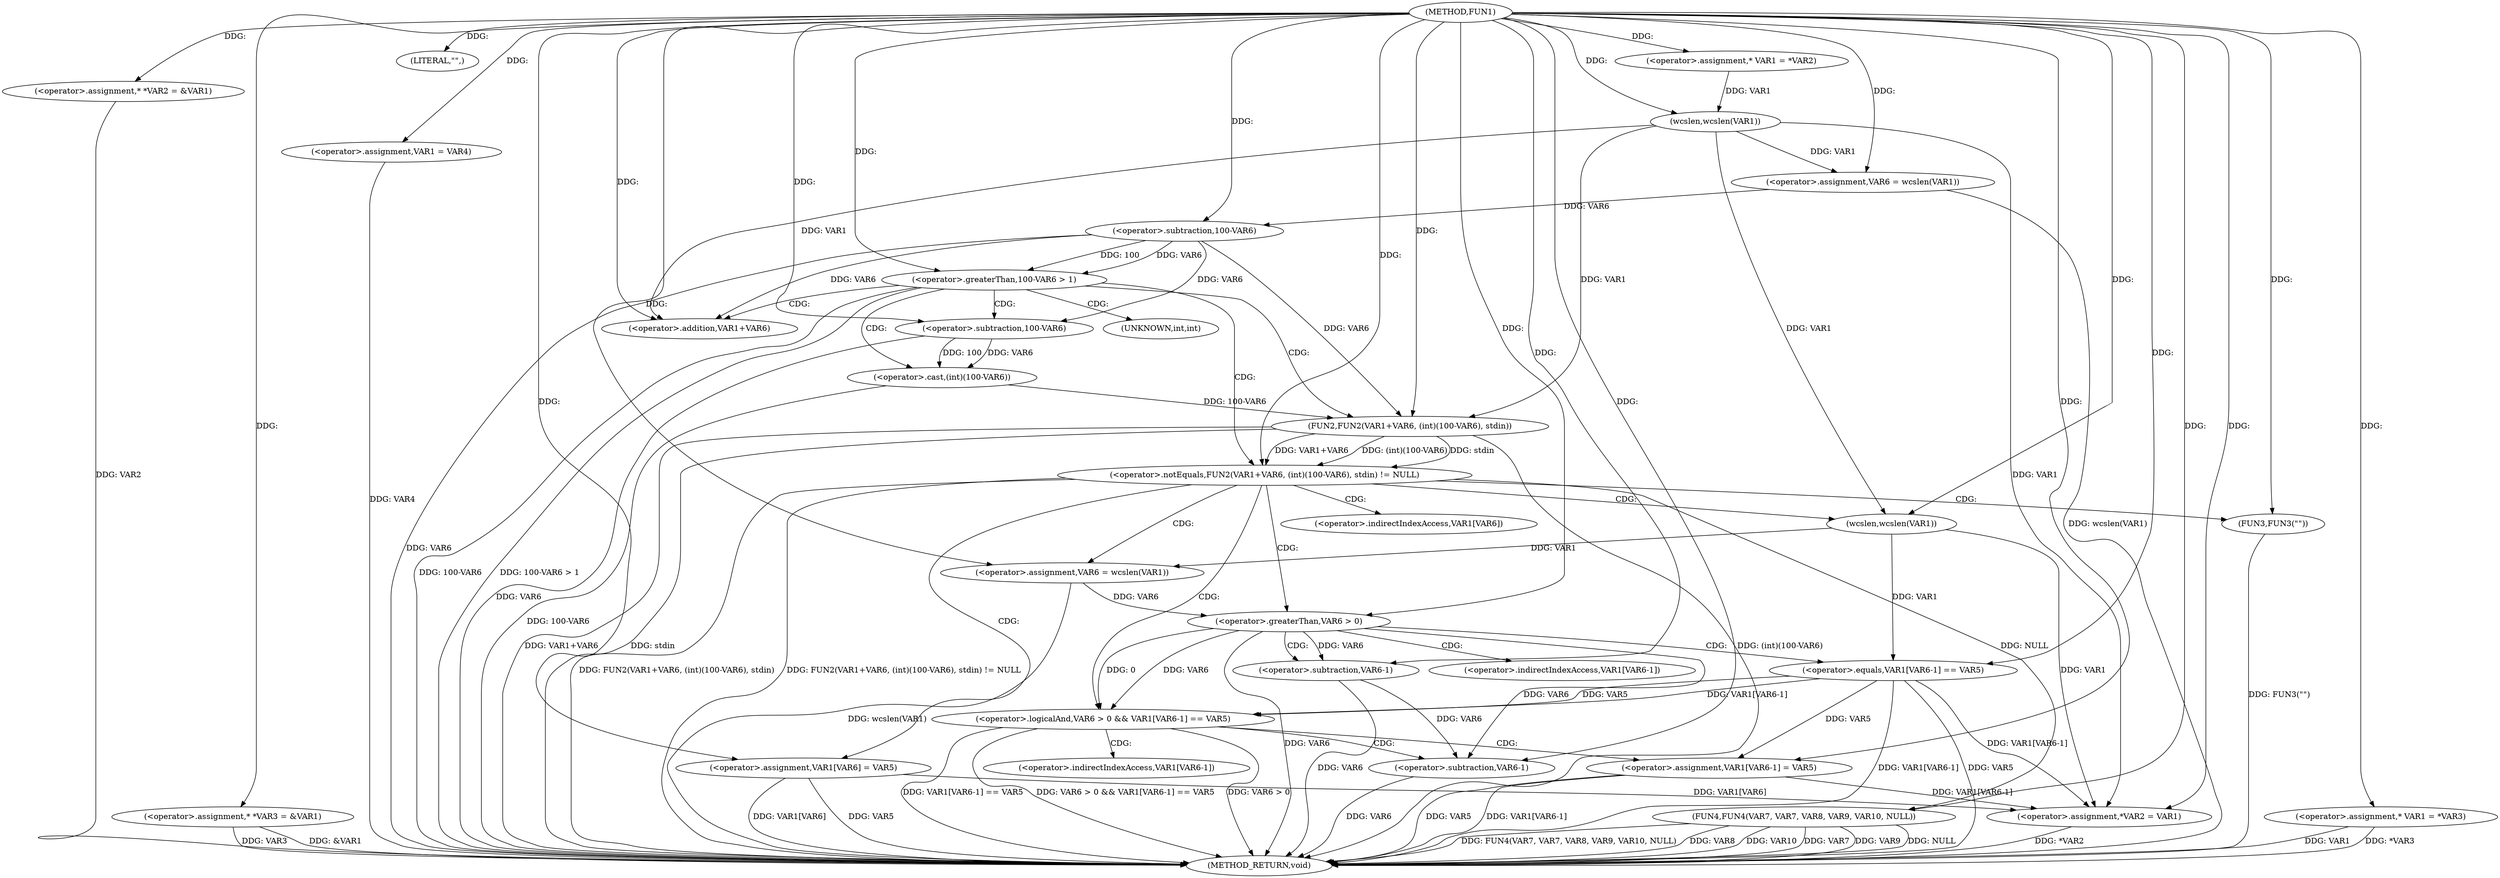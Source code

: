 digraph FUN1 {  
"1000100" [label = "(METHOD,FUN1)" ]
"1000200" [label = "(METHOD_RETURN,void)" ]
"1000104" [label = "(<operator>.assignment,* *VAR2 = &VAR1)" ]
"1000109" [label = "(<operator>.assignment,* *VAR3 = &VAR1)" ]
"1000113" [label = "(LITERAL,\"\",)" ]
"1000114" [label = "(<operator>.assignment,VAR1 = VAR4)" ]
"1000119" [label = "(<operator>.assignment,* VAR1 = *VAR2)" ]
"1000125" [label = "(<operator>.assignment,VAR6 = wcslen(VAR1))" ]
"1000127" [label = "(wcslen,wcslen(VAR1))" ]
"1000130" [label = "(<operator>.greaterThan,100-VAR6 > 1)" ]
"1000131" [label = "(<operator>.subtraction,100-VAR6)" ]
"1000137" [label = "(<operator>.notEquals,FUN2(VAR1+VAR6, (int)(100-VAR6), stdin) != NULL)" ]
"1000138" [label = "(FUN2,FUN2(VAR1+VAR6, (int)(100-VAR6), stdin))" ]
"1000139" [label = "(<operator>.addition,VAR1+VAR6)" ]
"1000142" [label = "(<operator>.cast,(int)(100-VAR6))" ]
"1000144" [label = "(<operator>.subtraction,100-VAR6)" ]
"1000150" [label = "(<operator>.assignment,VAR6 = wcslen(VAR1))" ]
"1000152" [label = "(wcslen,wcslen(VAR1))" ]
"1000155" [label = "(<operator>.logicalAnd,VAR6 > 0 && VAR1[VAR6-1] == VAR5)" ]
"1000156" [label = "(<operator>.greaterThan,VAR6 > 0)" ]
"1000159" [label = "(<operator>.equals,VAR1[VAR6-1] == VAR5)" ]
"1000162" [label = "(<operator>.subtraction,VAR6-1)" ]
"1000167" [label = "(<operator>.assignment,VAR1[VAR6-1] = VAR5)" ]
"1000170" [label = "(<operator>.subtraction,VAR6-1)" ]
"1000176" [label = "(FUN3,FUN3(\"\"))" ]
"1000178" [label = "(<operator>.assignment,VAR1[VAR6] = VAR5)" ]
"1000183" [label = "(<operator>.assignment,*VAR2 = VAR1)" ]
"1000189" [label = "(<operator>.assignment,* VAR1 = *VAR3)" ]
"1000193" [label = "(FUN4,FUN4(VAR7, VAR7, VAR8, VAR9, VAR10, NULL))" ]
"1000143" [label = "(UNKNOWN,int,int)" ]
"1000160" [label = "(<operator>.indirectIndexAccess,VAR1[VAR6-1])" ]
"1000168" [label = "(<operator>.indirectIndexAccess,VAR1[VAR6-1])" ]
"1000179" [label = "(<operator>.indirectIndexAccess,VAR1[VAR6])" ]
  "1000138" -> "1000200"  [ label = "DDG: (int)(100-VAR6)"] 
  "1000189" -> "1000200"  [ label = "DDG: VAR1"] 
  "1000156" -> "1000200"  [ label = "DDG: VAR6"] 
  "1000104" -> "1000200"  [ label = "DDG: VAR2"] 
  "1000138" -> "1000200"  [ label = "DDG: VAR1+VAR6"] 
  "1000189" -> "1000200"  [ label = "DDG: *VAR3"] 
  "1000176" -> "1000200"  [ label = "DDG: FUN3(\"\")"] 
  "1000125" -> "1000200"  [ label = "DDG: wcslen(VAR1)"] 
  "1000131" -> "1000200"  [ label = "DDG: VAR6"] 
  "1000170" -> "1000200"  [ label = "DDG: VAR6"] 
  "1000178" -> "1000200"  [ label = "DDG: VAR5"] 
  "1000155" -> "1000200"  [ label = "DDG: VAR1[VAR6-1] == VAR5"] 
  "1000167" -> "1000200"  [ label = "DDG: VAR1[VAR6-1]"] 
  "1000130" -> "1000200"  [ label = "DDG: 100-VAR6 > 1"] 
  "1000193" -> "1000200"  [ label = "DDG: VAR7"] 
  "1000178" -> "1000200"  [ label = "DDG: VAR1[VAR6]"] 
  "1000159" -> "1000200"  [ label = "DDG: VAR1[VAR6-1]"] 
  "1000183" -> "1000200"  [ label = "DDG: *VAR2"] 
  "1000150" -> "1000200"  [ label = "DDG: wcslen(VAR1)"] 
  "1000155" -> "1000200"  [ label = "DDG: VAR6 > 0 && VAR1[VAR6-1] == VAR5"] 
  "1000142" -> "1000200"  [ label = "DDG: 100-VAR6"] 
  "1000193" -> "1000200"  [ label = "DDG: VAR9"] 
  "1000193" -> "1000200"  [ label = "DDG: NULL"] 
  "1000193" -> "1000200"  [ label = "DDG: FUN4(VAR7, VAR7, VAR8, VAR9, VAR10, NULL)"] 
  "1000109" -> "1000200"  [ label = "DDG: VAR3"] 
  "1000167" -> "1000200"  [ label = "DDG: VAR5"] 
  "1000155" -> "1000200"  [ label = "DDG: VAR6 > 0"] 
  "1000137" -> "1000200"  [ label = "DDG: FUN2(VAR1+VAR6, (int)(100-VAR6), stdin)"] 
  "1000162" -> "1000200"  [ label = "DDG: VAR6"] 
  "1000193" -> "1000200"  [ label = "DDG: VAR8"] 
  "1000144" -> "1000200"  [ label = "DDG: VAR6"] 
  "1000138" -> "1000200"  [ label = "DDG: stdin"] 
  "1000109" -> "1000200"  [ label = "DDG: &VAR1"] 
  "1000114" -> "1000200"  [ label = "DDG: VAR4"] 
  "1000137" -> "1000200"  [ label = "DDG: FUN2(VAR1+VAR6, (int)(100-VAR6), stdin) != NULL"] 
  "1000130" -> "1000200"  [ label = "DDG: 100-VAR6"] 
  "1000193" -> "1000200"  [ label = "DDG: VAR10"] 
  "1000159" -> "1000200"  [ label = "DDG: VAR5"] 
  "1000100" -> "1000104"  [ label = "DDG: "] 
  "1000100" -> "1000109"  [ label = "DDG: "] 
  "1000100" -> "1000113"  [ label = "DDG: "] 
  "1000100" -> "1000114"  [ label = "DDG: "] 
  "1000100" -> "1000119"  [ label = "DDG: "] 
  "1000127" -> "1000125"  [ label = "DDG: VAR1"] 
  "1000100" -> "1000125"  [ label = "DDG: "] 
  "1000119" -> "1000127"  [ label = "DDG: VAR1"] 
  "1000100" -> "1000127"  [ label = "DDG: "] 
  "1000131" -> "1000130"  [ label = "DDG: 100"] 
  "1000131" -> "1000130"  [ label = "DDG: VAR6"] 
  "1000100" -> "1000131"  [ label = "DDG: "] 
  "1000125" -> "1000131"  [ label = "DDG: VAR6"] 
  "1000100" -> "1000130"  [ label = "DDG: "] 
  "1000138" -> "1000137"  [ label = "DDG: VAR1+VAR6"] 
  "1000138" -> "1000137"  [ label = "DDG: (int)(100-VAR6)"] 
  "1000138" -> "1000137"  [ label = "DDG: stdin"] 
  "1000127" -> "1000138"  [ label = "DDG: VAR1"] 
  "1000100" -> "1000138"  [ label = "DDG: "] 
  "1000131" -> "1000138"  [ label = "DDG: VAR6"] 
  "1000127" -> "1000139"  [ label = "DDG: VAR1"] 
  "1000100" -> "1000139"  [ label = "DDG: "] 
  "1000131" -> "1000139"  [ label = "DDG: VAR6"] 
  "1000142" -> "1000138"  [ label = "DDG: 100-VAR6"] 
  "1000144" -> "1000142"  [ label = "DDG: 100"] 
  "1000144" -> "1000142"  [ label = "DDG: VAR6"] 
  "1000100" -> "1000144"  [ label = "DDG: "] 
  "1000131" -> "1000144"  [ label = "DDG: VAR6"] 
  "1000100" -> "1000137"  [ label = "DDG: "] 
  "1000152" -> "1000150"  [ label = "DDG: VAR1"] 
  "1000100" -> "1000150"  [ label = "DDG: "] 
  "1000100" -> "1000152"  [ label = "DDG: "] 
  "1000127" -> "1000152"  [ label = "DDG: VAR1"] 
  "1000156" -> "1000155"  [ label = "DDG: VAR6"] 
  "1000156" -> "1000155"  [ label = "DDG: 0"] 
  "1000150" -> "1000156"  [ label = "DDG: VAR6"] 
  "1000100" -> "1000156"  [ label = "DDG: "] 
  "1000159" -> "1000155"  [ label = "DDG: VAR1[VAR6-1]"] 
  "1000159" -> "1000155"  [ label = "DDG: VAR5"] 
  "1000152" -> "1000159"  [ label = "DDG: VAR1"] 
  "1000156" -> "1000162"  [ label = "DDG: VAR6"] 
  "1000100" -> "1000162"  [ label = "DDG: "] 
  "1000100" -> "1000159"  [ label = "DDG: "] 
  "1000159" -> "1000167"  [ label = "DDG: VAR5"] 
  "1000100" -> "1000167"  [ label = "DDG: "] 
  "1000156" -> "1000170"  [ label = "DDG: VAR6"] 
  "1000162" -> "1000170"  [ label = "DDG: VAR6"] 
  "1000100" -> "1000170"  [ label = "DDG: "] 
  "1000100" -> "1000176"  [ label = "DDG: "] 
  "1000100" -> "1000178"  [ label = "DDG: "] 
  "1000167" -> "1000183"  [ label = "DDG: VAR1[VAR6-1]"] 
  "1000178" -> "1000183"  [ label = "DDG: VAR1[VAR6]"] 
  "1000159" -> "1000183"  [ label = "DDG: VAR1[VAR6-1]"] 
  "1000152" -> "1000183"  [ label = "DDG: VAR1"] 
  "1000127" -> "1000183"  [ label = "DDG: VAR1"] 
  "1000100" -> "1000183"  [ label = "DDG: "] 
  "1000100" -> "1000189"  [ label = "DDG: "] 
  "1000100" -> "1000193"  [ label = "DDG: "] 
  "1000137" -> "1000193"  [ label = "DDG: NULL"] 
  "1000130" -> "1000143"  [ label = "CDG: "] 
  "1000130" -> "1000142"  [ label = "CDG: "] 
  "1000130" -> "1000137"  [ label = "CDG: "] 
  "1000130" -> "1000139"  [ label = "CDG: "] 
  "1000130" -> "1000144"  [ label = "CDG: "] 
  "1000130" -> "1000138"  [ label = "CDG: "] 
  "1000137" -> "1000178"  [ label = "CDG: "] 
  "1000137" -> "1000155"  [ label = "CDG: "] 
  "1000137" -> "1000156"  [ label = "CDG: "] 
  "1000137" -> "1000179"  [ label = "CDG: "] 
  "1000137" -> "1000152"  [ label = "CDG: "] 
  "1000137" -> "1000150"  [ label = "CDG: "] 
  "1000137" -> "1000176"  [ label = "CDG: "] 
  "1000155" -> "1000168"  [ label = "CDG: "] 
  "1000155" -> "1000167"  [ label = "CDG: "] 
  "1000155" -> "1000170"  [ label = "CDG: "] 
  "1000156" -> "1000159"  [ label = "CDG: "] 
  "1000156" -> "1000160"  [ label = "CDG: "] 
  "1000156" -> "1000162"  [ label = "CDG: "] 
}
